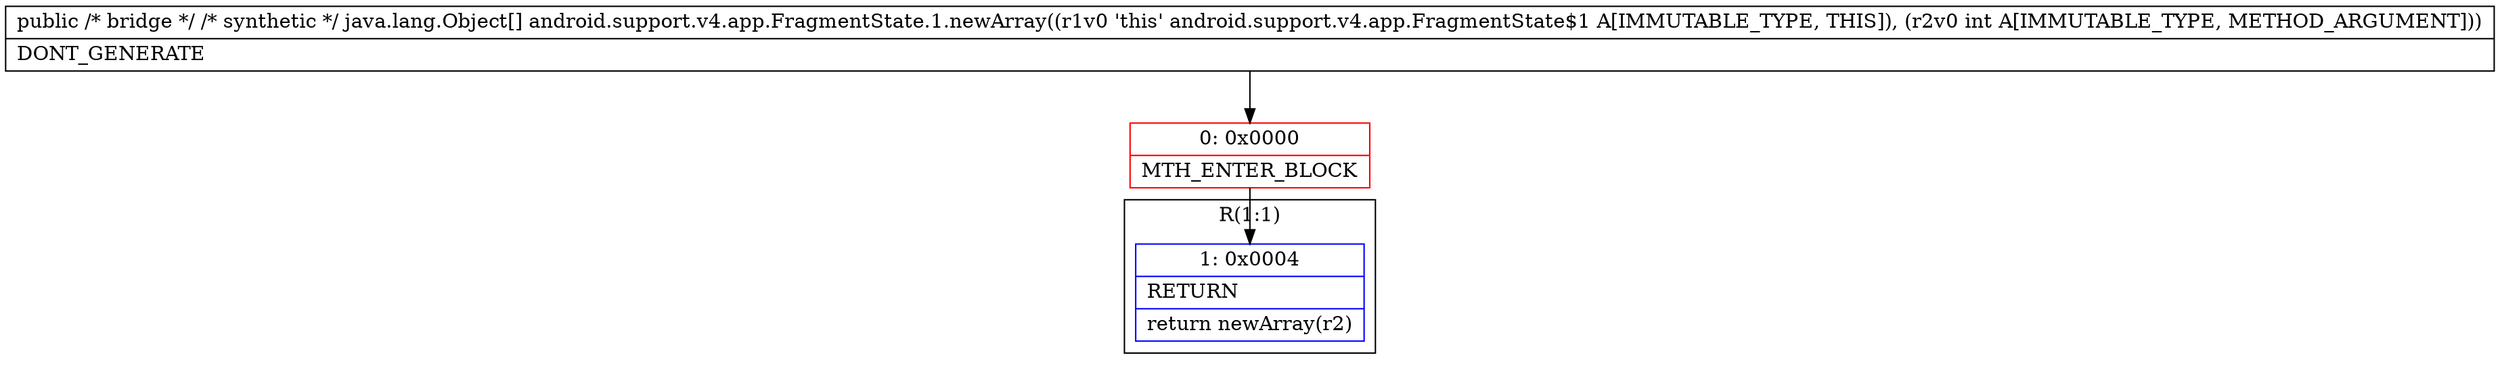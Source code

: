digraph "CFG forandroid.support.v4.app.FragmentState.1.newArray(I)[Ljava\/lang\/Object;" {
subgraph cluster_Region_1544589916 {
label = "R(1:1)";
node [shape=record,color=blue];
Node_1 [shape=record,label="{1\:\ 0x0004|RETURN\l|return newArray(r2)\l}"];
}
Node_0 [shape=record,color=red,label="{0\:\ 0x0000|MTH_ENTER_BLOCK\l}"];
MethodNode[shape=record,label="{public \/* bridge *\/ \/* synthetic *\/ java.lang.Object[] android.support.v4.app.FragmentState.1.newArray((r1v0 'this' android.support.v4.app.FragmentState$1 A[IMMUTABLE_TYPE, THIS]), (r2v0 int A[IMMUTABLE_TYPE, METHOD_ARGUMENT]))  | DONT_GENERATE\l}"];
MethodNode -> Node_0;
Node_0 -> Node_1;
}

